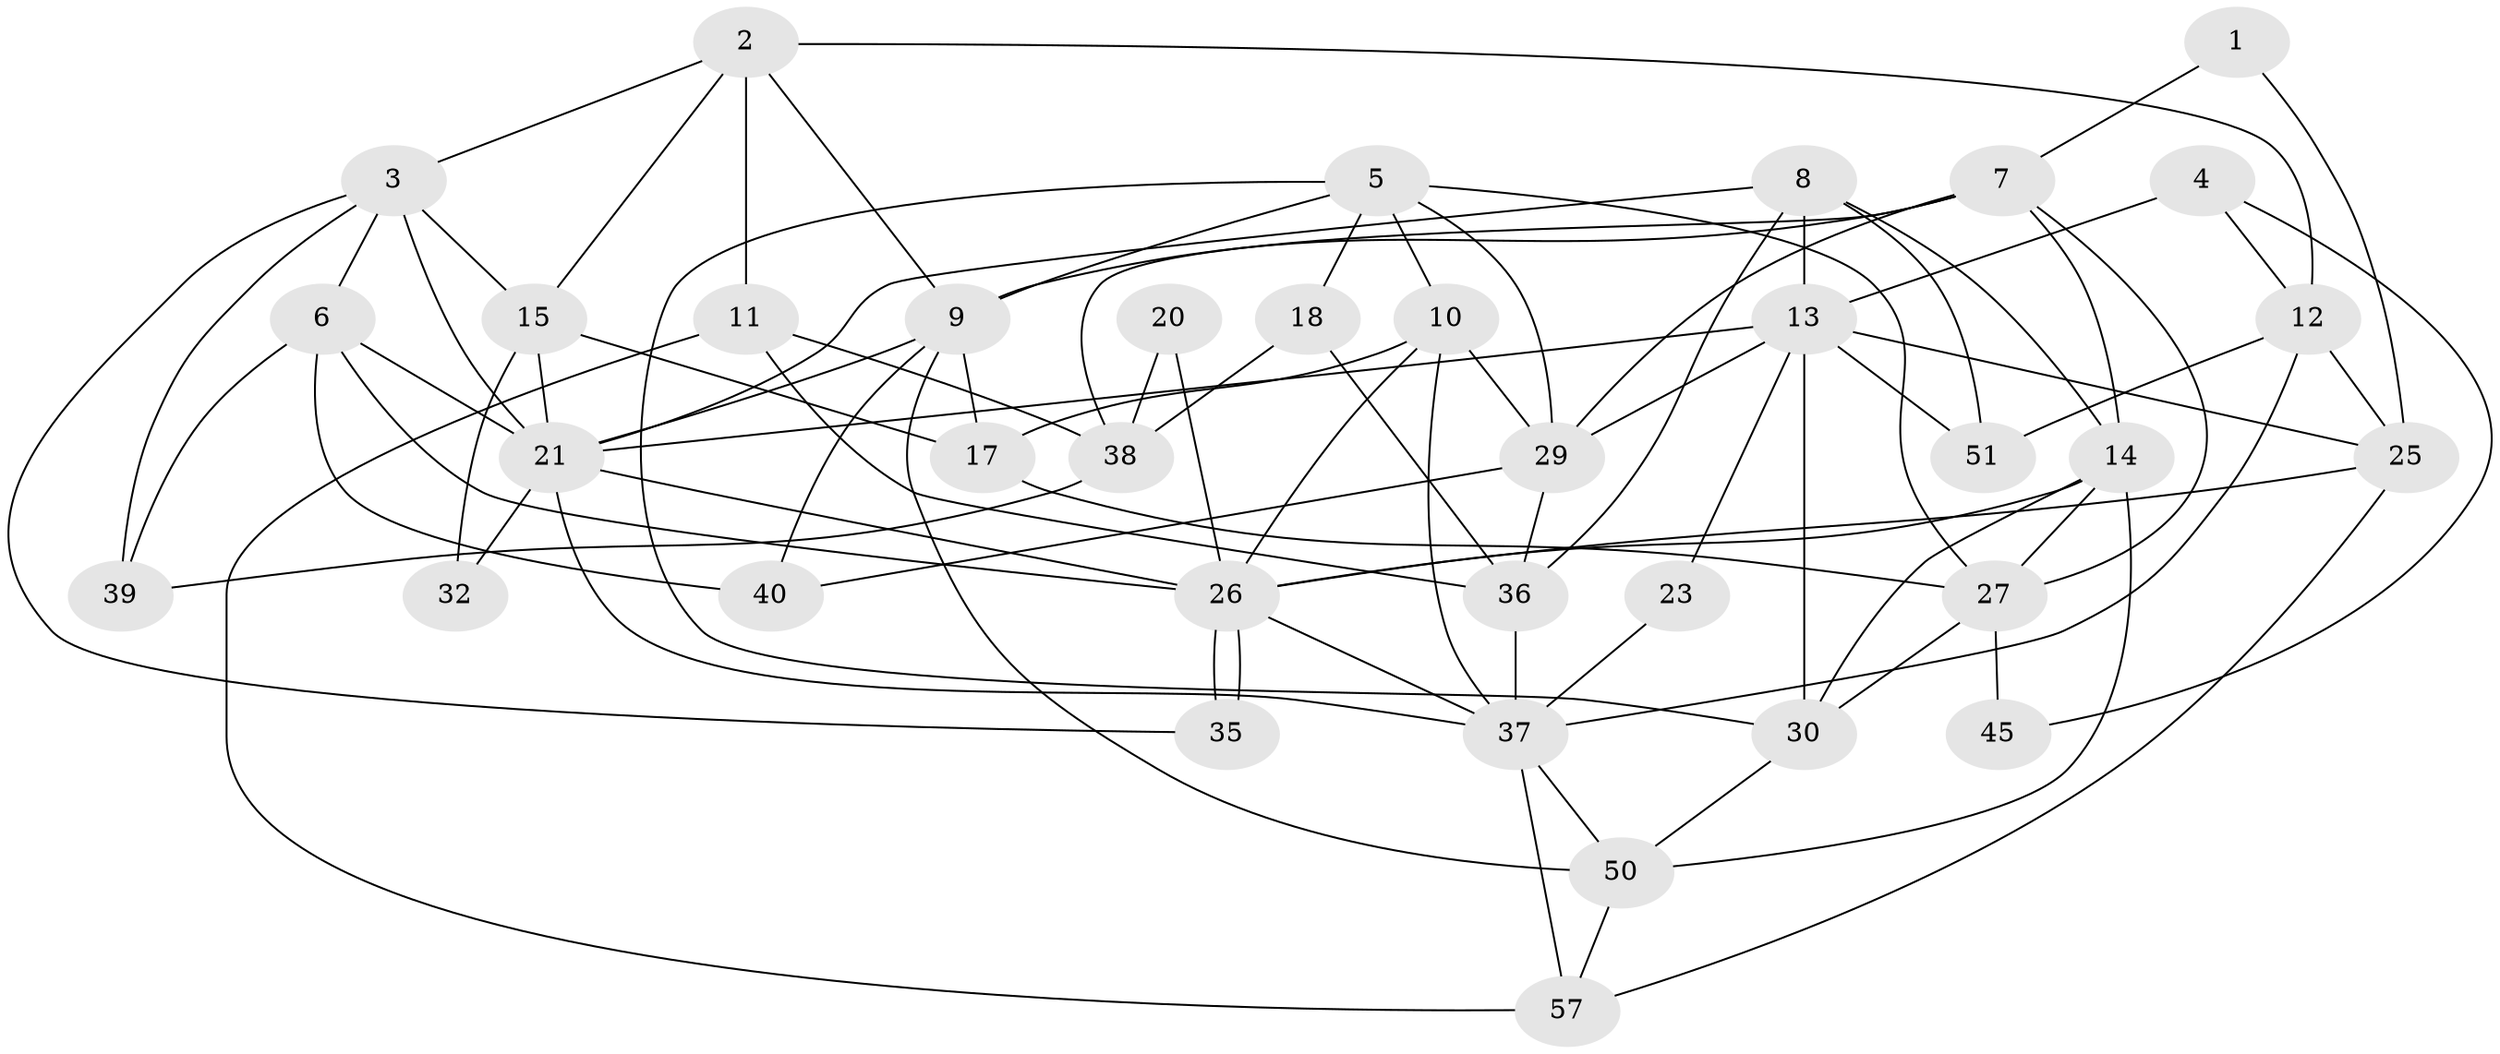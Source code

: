 // Generated by graph-tools (version 1.1) at 2025/24/03/03/25 07:24:00]
// undirected, 36 vertices, 86 edges
graph export_dot {
graph [start="1"]
  node [color=gray90,style=filled];
  1;
  2 [super="+31"];
  3 [super="+47"];
  4;
  5 [super="+55"];
  6 [super="+48"];
  7 [super="+24"];
  8 [super="+19"];
  9 [super="+56"];
  10 [super="+16"];
  11 [super="+53"];
  12 [super="+33"];
  13 [super="+28"];
  14 [super="+22"];
  15;
  17 [super="+49"];
  18;
  20;
  21 [super="+52"];
  23;
  25;
  26 [super="+34"];
  27 [super="+41"];
  29 [super="+44"];
  30 [super="+54"];
  32;
  35;
  36 [super="+42"];
  37 [super="+46"];
  38 [super="+43"];
  39;
  40;
  45;
  50;
  51;
  57;
  1 -- 25;
  1 -- 7;
  2 -- 12;
  2 -- 11;
  2 -- 9;
  2 -- 3;
  2 -- 15;
  3 -- 21;
  3 -- 39;
  3 -- 35;
  3 -- 6;
  3 -- 15;
  4 -- 12;
  4 -- 13;
  4 -- 45;
  5 -- 10;
  5 -- 27;
  5 -- 9;
  5 -- 18;
  5 -- 29;
  5 -- 30;
  6 -- 39;
  6 -- 40;
  6 -- 26;
  6 -- 21;
  7 -- 14;
  7 -- 9;
  7 -- 38;
  7 -- 27;
  7 -- 29;
  8 -- 36;
  8 -- 21;
  8 -- 51;
  8 -- 13;
  8 -- 14;
  9 -- 40;
  9 -- 17 [weight=2];
  9 -- 50;
  9 -- 21;
  10 -- 29;
  10 -- 26;
  10 -- 17;
  10 -- 37;
  11 -- 57;
  11 -- 36;
  11 -- 38;
  12 -- 25;
  12 -- 51;
  12 -- 37;
  13 -- 23;
  13 -- 30;
  13 -- 51;
  13 -- 25;
  13 -- 21;
  13 -- 29;
  14 -- 27;
  14 -- 30;
  14 -- 26;
  14 -- 50;
  15 -- 32;
  15 -- 17;
  15 -- 21;
  17 -- 27;
  18 -- 36;
  18 -- 38;
  20 -- 26 [weight=2];
  20 -- 38;
  21 -- 26;
  21 -- 32;
  21 -- 37;
  23 -- 37;
  25 -- 57;
  25 -- 26;
  26 -- 35;
  26 -- 35;
  26 -- 37;
  27 -- 45;
  27 -- 30;
  29 -- 36;
  29 -- 40;
  30 -- 50;
  36 -- 37;
  37 -- 57;
  37 -- 50;
  38 -- 39;
  50 -- 57;
}
